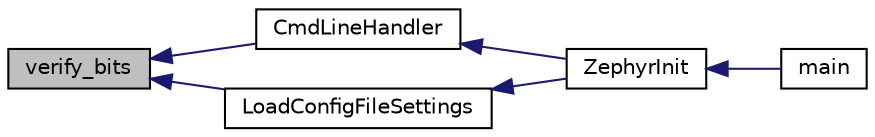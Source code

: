 digraph "verify_bits"
{
 // INTERACTIVE_SVG=YES
  edge [fontname="Helvetica",fontsize="10",labelfontname="Helvetica",labelfontsize="10"];
  node [fontname="Helvetica",fontsize="10",shape=record];
  rankdir="LR";
  Node225 [label="verify_bits",height=0.2,width=0.4,color="black", fillcolor="grey75", style="filled", fontcolor="black"];
  Node225 -> Node226 [dir="back",color="midnightblue",fontsize="10",style="solid",fontname="Helvetica"];
  Node226 [label="CmdLineHandler",height=0.2,width=0.4,color="black", fillcolor="white", style="filled",URL="$zephyr_8c.html#a5dbf303fd2c465b1e724a247623fdbd2",tooltip="Parses command line arguments. "];
  Node226 -> Node227 [dir="back",color="midnightblue",fontsize="10",style="solid",fontname="Helvetica"];
  Node227 [label="ZephyrInit",height=0.2,width=0.4,color="black", fillcolor="white", style="filled",URL="$zephyr_8h.html#a26a5cd9326852a6f3a89225c8642479b",tooltip="Performs module initialization. "];
  Node227 -> Node228 [dir="back",color="midnightblue",fontsize="10",style="solid",fontname="Helvetica"];
  Node228 [label="main",height=0.2,width=0.4,color="black", fillcolor="white", style="filled",URL="$zephyr_8c.html#a0ddf1224851353fc92bfbff6f499fa97"];
  Node225 -> Node229 [dir="back",color="midnightblue",fontsize="10",style="solid",fontname="Helvetica"];
  Node229 [label="LoadConfigFileSettings",height=0.2,width=0.4,color="black", fillcolor="white", style="filled",URL="$zephyr_8c.html#a8ed0e63e6cf78544f92b023037e3e7b8",tooltip="Reads the program configuration file. "];
  Node229 -> Node227 [dir="back",color="midnightblue",fontsize="10",style="solid",fontname="Helvetica"];
}
